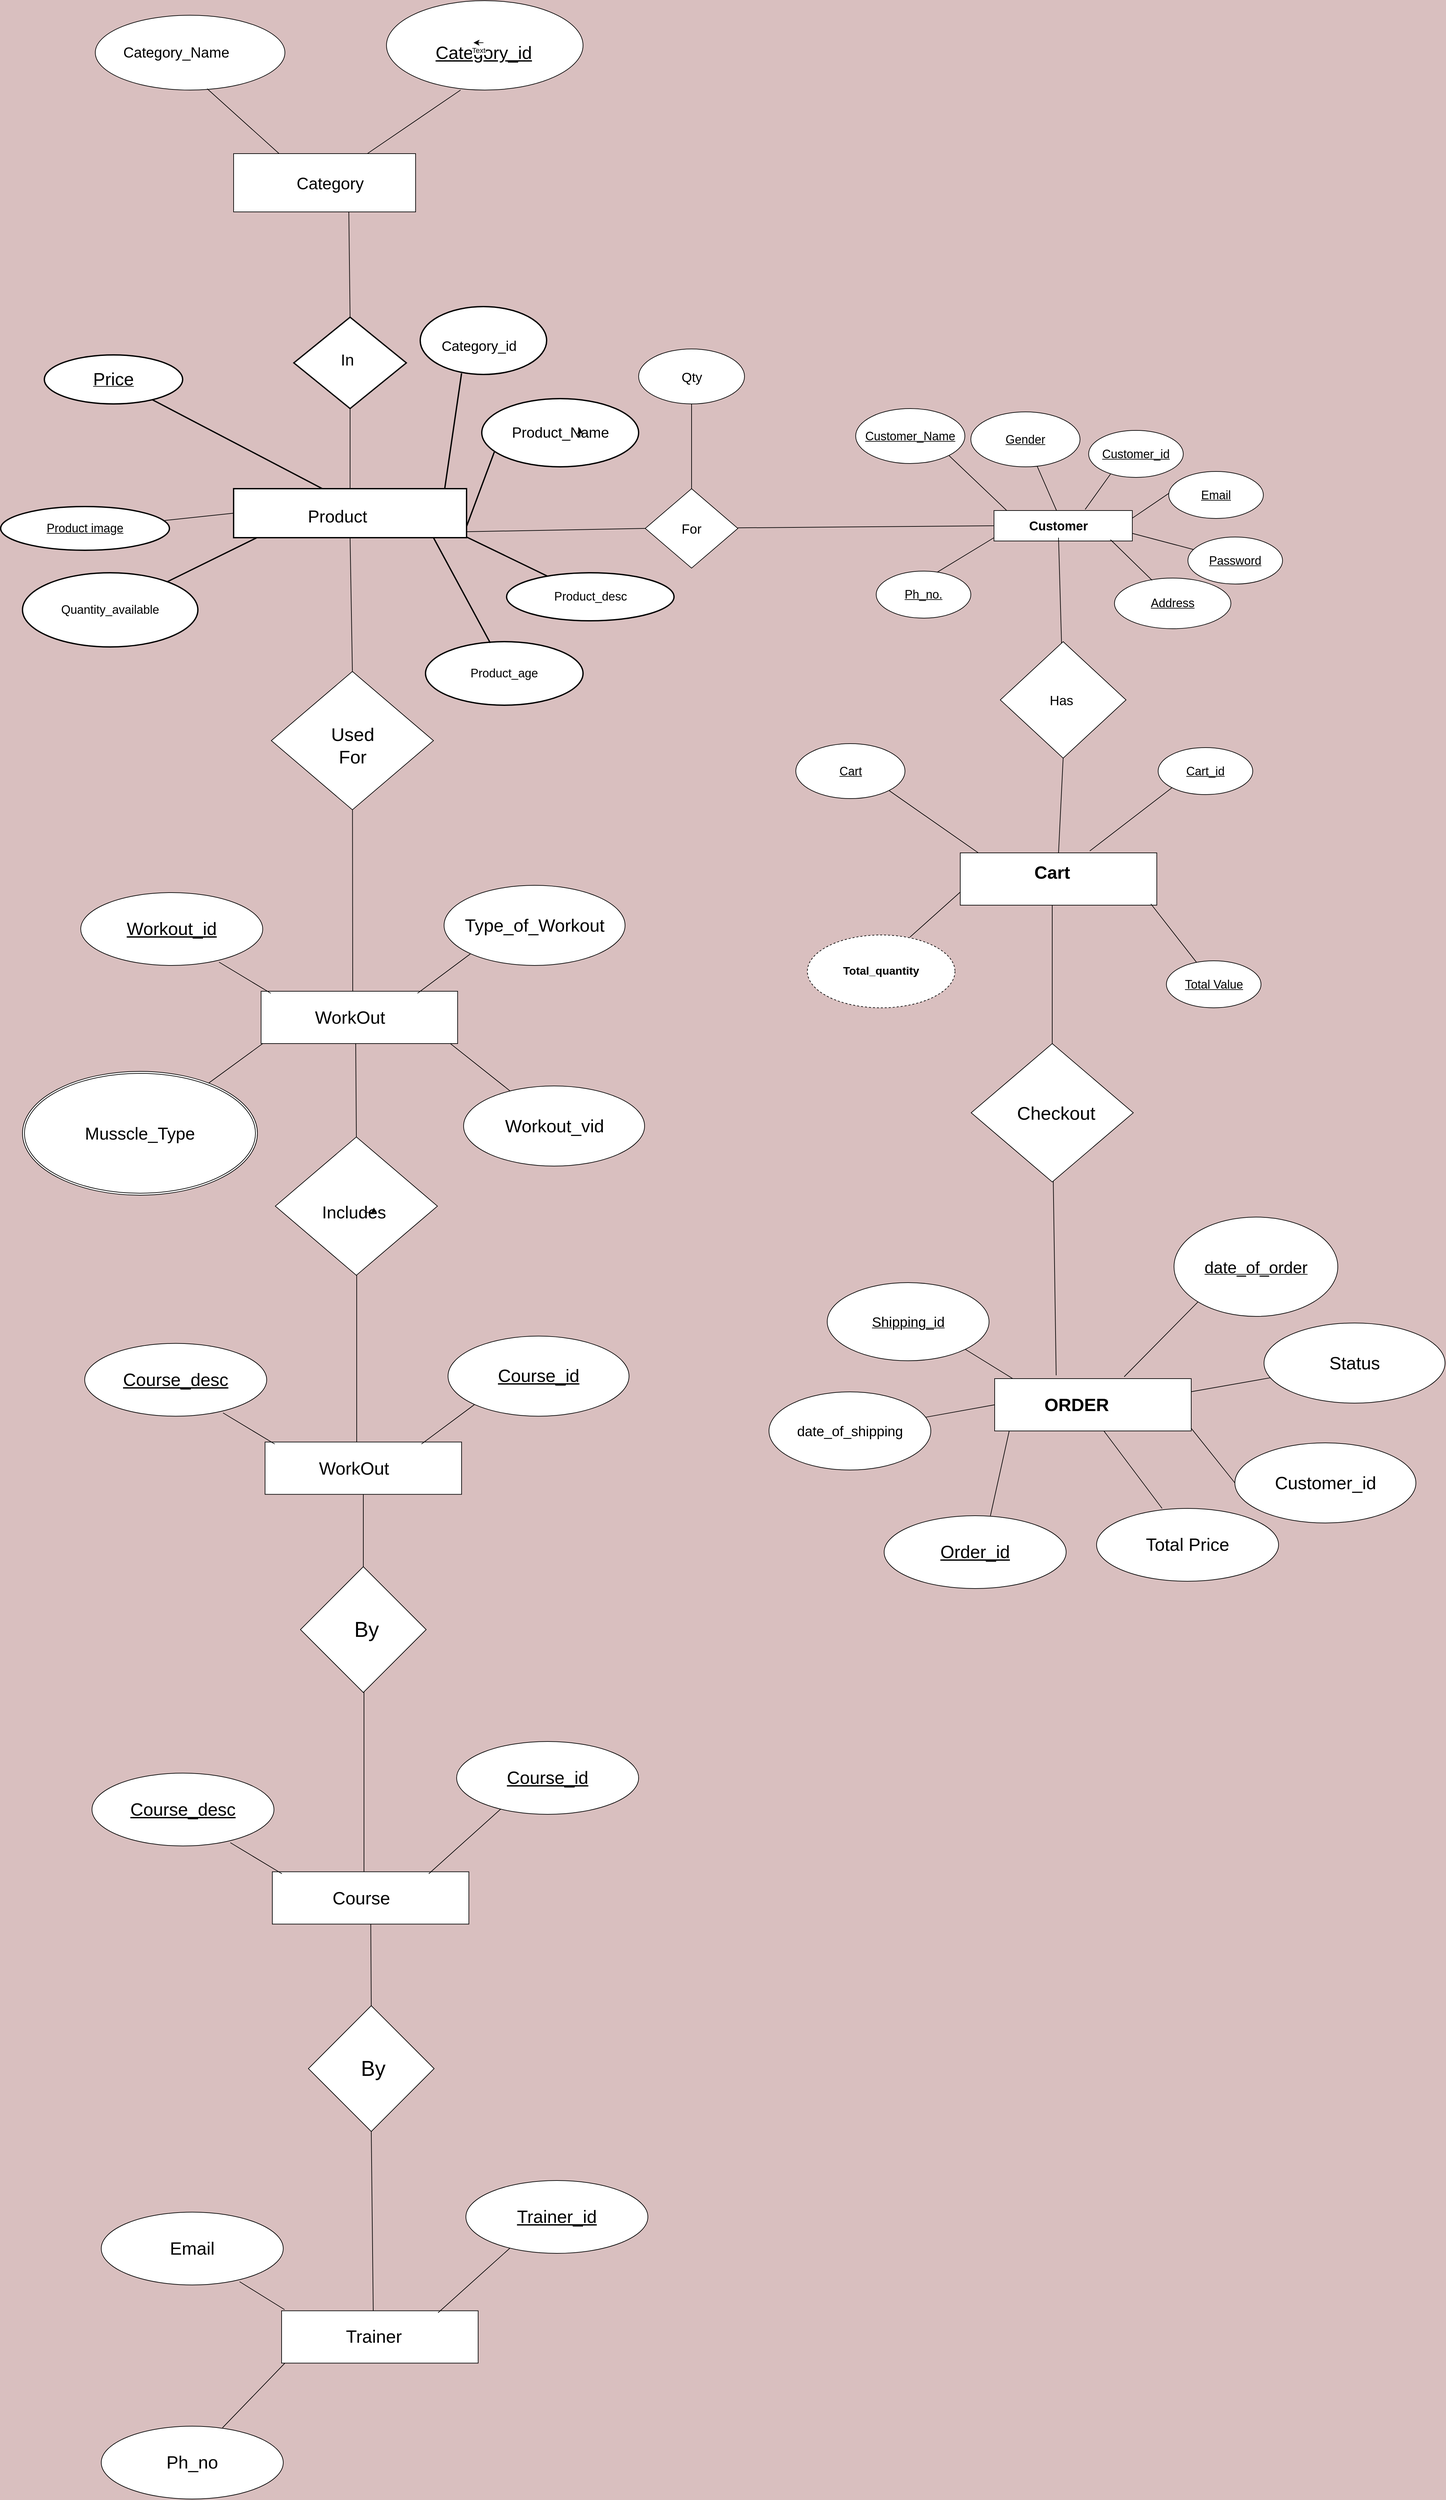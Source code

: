 <mxfile version="22.1.11" type="device">
  <diagram name="Page-1" id="nVAuIkVdtz75BhzgI3Mr">
    <mxGraphModel dx="4620" dy="3060" grid="1" gridSize="11" guides="1" tooltips="1" connect="1" arrows="1" fold="1" page="1" pageScale="1" pageWidth="850" pageHeight="1100" background="#d9bfbf" math="0" shadow="0">
      <root>
        <mxCell id="0" />
        <mxCell id="1" parent="0" />
        <mxCell id="G2uY5nKdv1Brf1s3O5Bl-3" value="" style="rounded=0;whiteSpace=wrap;html=1;strokeWidth=2;fontSize=18;" vertex="1" parent="1">
          <mxGeometry x="-880" y="330" width="352" height="74" as="geometry" />
        </mxCell>
        <mxCell id="G2uY5nKdv1Brf1s3O5Bl-4" value="&lt;font style=&quot;font-size: 26px;&quot;&gt;Product&lt;/font&gt;" style="text;html=1;strokeColor=none;fillColor=none;align=center;verticalAlign=middle;whiteSpace=wrap;rounded=0;strokeWidth=2;fontSize=18;" vertex="1" parent="1">
          <mxGeometry x="-758" y="352" width="70" height="40" as="geometry" />
        </mxCell>
        <mxCell id="G2uY5nKdv1Brf1s3O5Bl-6" value="" style="endArrow=none;html=1;rounded=0;entryX=0.327;entryY=0.983;entryDx=0;entryDy=0;entryPerimeter=0;strokeWidth=2;fontSize=18;" edge="1" parent="1" target="G2uY5nKdv1Brf1s3O5Bl-7">
          <mxGeometry width="50" height="50" relative="1" as="geometry">
            <mxPoint x="-561" y="330" as="sourcePoint" />
            <mxPoint x="-508.041" y="310.71" as="targetPoint" />
          </mxGeometry>
        </mxCell>
        <mxCell id="G2uY5nKdv1Brf1s3O5Bl-7" value="" style="ellipse;whiteSpace=wrap;html=1;strokeWidth=2;fontSize=18;" vertex="1" parent="1">
          <mxGeometry x="-598" y="55" width="191" height="102.5" as="geometry" />
        </mxCell>
        <mxCell id="G2uY5nKdv1Brf1s3O5Bl-8" value="&lt;font style=&quot;font-size: 21px;&quot;&gt;Category_id&lt;/font&gt;" style="text;html=1;strokeColor=none;fillColor=none;align=center;verticalAlign=middle;whiteSpace=wrap;rounded=0;strokeWidth=2;fontSize=18;" vertex="1" parent="1">
          <mxGeometry x="-539" y="99" width="60" height="30" as="geometry" />
        </mxCell>
        <mxCell id="G2uY5nKdv1Brf1s3O5Bl-9" value="" style="endArrow=none;html=1;rounded=0;entryX=0.08;entryY=0.782;entryDx=0;entryDy=0;entryPerimeter=0;strokeWidth=2;fontSize=18;" edge="1" parent="1" target="G2uY5nKdv1Brf1s3O5Bl-10">
          <mxGeometry width="50" height="50" relative="1" as="geometry">
            <mxPoint x="-528" y="387" as="sourcePoint" />
            <mxPoint x="-458" y="354" as="targetPoint" />
          </mxGeometry>
        </mxCell>
        <mxCell id="G2uY5nKdv1Brf1s3O5Bl-10" value="" style="ellipse;whiteSpace=wrap;html=1;strokeWidth=2;fontSize=18;" vertex="1" parent="1">
          <mxGeometry x="-505" y="194" width="237" height="103" as="geometry" />
        </mxCell>
        <mxCell id="G2uY5nKdv1Brf1s3O5Bl-11" value="&lt;font style=&quot;font-size: 22px;&quot;&gt;Product_Name&lt;/font&gt;" style="text;html=1;strokeColor=none;fillColor=none;align=center;verticalAlign=middle;whiteSpace=wrap;rounded=0;strokeWidth=2;fontSize=18;" vertex="1" parent="1">
          <mxGeometry x="-416.5" y="231.5" width="60" height="28" as="geometry" />
        </mxCell>
        <mxCell id="G2uY5nKdv1Brf1s3O5Bl-12" value="&lt;u style=&quot;&quot;&gt;&lt;font style=&quot;font-size: 27px;&quot;&gt;Price&lt;/font&gt;&lt;/u&gt;" style="ellipse;whiteSpace=wrap;html=1;strokeWidth=2;fontSize=18;" vertex="1" parent="1">
          <mxGeometry x="-1166" y="128" width="209" height="74" as="geometry" />
        </mxCell>
        <mxCell id="G2uY5nKdv1Brf1s3O5Bl-16" value="" style="endArrow=none;html=1;rounded=0;strokeWidth=2;fontSize=18;exitX=0.381;exitY=0;exitDx=0;exitDy=0;exitPerimeter=0;" edge="1" parent="1" source="G2uY5nKdv1Brf1s3O5Bl-3" target="G2uY5nKdv1Brf1s3O5Bl-12">
          <mxGeometry width="50" height="50" relative="1" as="geometry">
            <mxPoint x="-648" y="359" as="sourcePoint" />
            <mxPoint x="-658.021" y="299.0" as="targetPoint" />
          </mxGeometry>
        </mxCell>
        <mxCell id="G2uY5nKdv1Brf1s3O5Bl-18" value="" style="rhombus;whiteSpace=wrap;html=1;strokeWidth=2;fontSize=18;" vertex="1" parent="1">
          <mxGeometry x="-789" y="71" width="170" height="138" as="geometry" />
        </mxCell>
        <mxCell id="G2uY5nKdv1Brf1s3O5Bl-21" value="&lt;font style=&quot;font-size: 24px;&quot;&gt;In&lt;/font&gt;" style="text;html=1;strokeColor=none;fillColor=none;align=center;verticalAlign=middle;whiteSpace=wrap;rounded=0;strokeWidth=2;fontSize=18;" vertex="1" parent="1">
          <mxGeometry x="-858" y="99.5" width="300" height="73" as="geometry" />
        </mxCell>
        <mxCell id="G2uY5nKdv1Brf1s3O5Bl-22" value="" style="rounded=0;whiteSpace=wrap;html=1;fontSize=18;" vertex="1" parent="1">
          <mxGeometry x="-880" y="-176" width="275" height="88" as="geometry" />
        </mxCell>
        <mxCell id="G2uY5nKdv1Brf1s3O5Bl-23" value="&lt;font style=&quot;font-size: 25px;&quot;&gt;Category&lt;/font&gt;" style="text;html=1;strokeColor=none;fillColor=none;align=center;verticalAlign=middle;whiteSpace=wrap;rounded=0;fontSize=18;rotation=0;" vertex="1" parent="1">
          <mxGeometry x="-764" y="-147" width="60" height="30" as="geometry" />
        </mxCell>
        <mxCell id="G2uY5nKdv1Brf1s3O5Bl-26" value="" style="ellipse;whiteSpace=wrap;html=1;fontSize=18;" vertex="1" parent="1">
          <mxGeometry x="-649" y="-407" width="297" height="135" as="geometry" />
        </mxCell>
        <mxCell id="G2uY5nKdv1Brf1s3O5Bl-28" value="&lt;u style=&quot;font-size: 27px;&quot;&gt;Category_id&lt;/u&gt;" style="text;html=1;strokeColor=none;fillColor=none;align=center;verticalAlign=middle;whiteSpace=wrap;rounded=0;fontSize=27;" vertex="1" parent="1">
          <mxGeometry x="-532.5" y="-343.5" width="60" height="30" as="geometry" />
        </mxCell>
        <mxCell id="G2uY5nKdv1Brf1s3O5Bl-29" value="" style="ellipse;whiteSpace=wrap;html=1;fontSize=18;" vertex="1" parent="1">
          <mxGeometry x="-1089" y="-385" width="286.5" height="113" as="geometry" />
        </mxCell>
        <mxCell id="G2uY5nKdv1Brf1s3O5Bl-30" value="" style="endArrow=none;html=1;rounded=0;exitX=0.25;exitY=0;exitDx=0;exitDy=0;entryX=0.59;entryY=0.982;entryDx=0;entryDy=0;fontSize=18;entryPerimeter=0;" edge="1" parent="1" source="G2uY5nKdv1Brf1s3O5Bl-22" target="G2uY5nKdv1Brf1s3O5Bl-29">
          <mxGeometry width="50" height="50" relative="1" as="geometry">
            <mxPoint x="-703" y="109" as="sourcePoint" />
            <mxPoint x="-638" y="77" as="targetPoint" />
          </mxGeometry>
        </mxCell>
        <mxCell id="G2uY5nKdv1Brf1s3O5Bl-31" value="&lt;font style=&quot;font-size: 22px;&quot;&gt;Category_Name&lt;/font&gt;" style="text;html=1;strokeColor=none;fillColor=none;align=center;verticalAlign=middle;whiteSpace=wrap;rounded=0;fontSize=18;" vertex="1" parent="1">
          <mxGeometry x="-999" y="-347.5" width="65" height="38" as="geometry" />
        </mxCell>
        <mxCell id="G2uY5nKdv1Brf1s3O5Bl-32" value="&lt;u style=&quot;font-size: 18px;&quot;&gt;Product image&lt;/u&gt;" style="ellipse;whiteSpace=wrap;html=1;strokeWidth=2;fontSize=18;" vertex="1" parent="1">
          <mxGeometry x="-1232" y="357" width="255" height="66" as="geometry" />
        </mxCell>
        <mxCell id="G2uY5nKdv1Brf1s3O5Bl-36" value="Quantity_available" style="ellipse;whiteSpace=wrap;html=1;strokeWidth=2;fontSize=18;" vertex="1" parent="1">
          <mxGeometry x="-1199" y="457" width="265" height="112" as="geometry" />
        </mxCell>
        <mxCell id="G2uY5nKdv1Brf1s3O5Bl-37" value="" style="endArrow=none;html=1;rounded=0;entryX=0.1;entryY=1;entryDx=0;entryDy=0;entryPerimeter=0;strokeWidth=2;fontSize=18;" edge="1" parent="1" source="G2uY5nKdv1Brf1s3O5Bl-36" target="G2uY5nKdv1Brf1s3O5Bl-3">
          <mxGeometry width="50" height="50" relative="1" as="geometry">
            <mxPoint x="-607.98" y="465" as="sourcePoint" />
            <mxPoint x="-658.001" y="400.0" as="targetPoint" />
          </mxGeometry>
        </mxCell>
        <mxCell id="G2uY5nKdv1Brf1s3O5Bl-39" value="Product_age" style="ellipse;whiteSpace=wrap;html=1;strokeWidth=2;fontSize=18;" vertex="1" parent="1">
          <mxGeometry x="-590" y="561" width="238" height="96" as="geometry" />
        </mxCell>
        <mxCell id="G2uY5nKdv1Brf1s3O5Bl-40" value="" style="endArrow=none;html=1;rounded=0;exitX=0.411;exitY=0.02;exitDx=0;exitDy=0;exitPerimeter=0;strokeWidth=2;fontSize=18;" edge="1" parent="1" source="G2uY5nKdv1Brf1s3O5Bl-39">
          <mxGeometry width="50" height="50" relative="1" as="geometry">
            <mxPoint x="-578" y="440" as="sourcePoint" />
            <mxPoint x="-578" y="404" as="targetPoint" />
            <Array as="points" />
          </mxGeometry>
        </mxCell>
        <mxCell id="G2uY5nKdv1Brf1s3O5Bl-42" value="Product_desc" style="ellipse;whiteSpace=wrap;html=1;strokeWidth=2;fontSize=18;" vertex="1" parent="1">
          <mxGeometry x="-467.5" y="457" width="253" height="72.5" as="geometry" />
        </mxCell>
        <mxCell id="G2uY5nKdv1Brf1s3O5Bl-43" value="" style="endArrow=none;html=1;rounded=0;entryX=0.1;entryY=1;entryDx=0;entryDy=0;entryPerimeter=0;strokeWidth=2;fontSize=18;" edge="1" parent="1" source="G2uY5nKdv1Brf1s3O5Bl-42">
          <mxGeometry width="50" height="50" relative="1" as="geometry">
            <mxPoint x="-555" y="460" as="sourcePoint" />
            <mxPoint x="-528" y="403" as="targetPoint" />
          </mxGeometry>
        </mxCell>
        <mxCell id="G2uY5nKdv1Brf1s3O5Bl-44" value="" style="endArrow=none;html=1;rounded=0;entryX=0;entryY=0.5;entryDx=0;entryDy=0;" edge="1" parent="1" target="G2uY5nKdv1Brf1s3O5Bl-45">
          <mxGeometry width="50" height="50" relative="1" as="geometry">
            <mxPoint x="-528" y="395" as="sourcePoint" />
            <mxPoint x="-328" y="395" as="targetPoint" />
          </mxGeometry>
        </mxCell>
        <mxCell id="G2uY5nKdv1Brf1s3O5Bl-45" value="" style="rhombus;whiteSpace=wrap;html=1;" vertex="1" parent="1">
          <mxGeometry x="-258" y="330" width="140" height="120" as="geometry" />
        </mxCell>
        <mxCell id="G2uY5nKdv1Brf1s3O5Bl-47" value="&lt;font style=&quot;font-size: 20px;&quot;&gt;For&lt;/font&gt;" style="text;html=1;strokeColor=none;fillColor=none;align=center;verticalAlign=middle;whiteSpace=wrap;rounded=0;" vertex="1" parent="1">
          <mxGeometry x="-223" y="369.5" width="70" height="41" as="geometry" />
        </mxCell>
        <mxCell id="G2uY5nKdv1Brf1s3O5Bl-48" value="" style="endArrow=none;html=1;rounded=0;exitX=0.5;exitY=0;exitDx=0;exitDy=0;entryX=0.5;entryY=1;entryDx=0;entryDy=0;" edge="1" parent="1" source="G2uY5nKdv1Brf1s3O5Bl-45" target="G2uY5nKdv1Brf1s3O5Bl-49">
          <mxGeometry width="50" height="50" relative="1" as="geometry">
            <mxPoint x="-303.5" y="340" as="sourcePoint" />
            <mxPoint x="-303.5" y="280" as="targetPoint" />
          </mxGeometry>
        </mxCell>
        <mxCell id="G2uY5nKdv1Brf1s3O5Bl-49" value="" style="ellipse;whiteSpace=wrap;html=1;" vertex="1" parent="1">
          <mxGeometry x="-268" y="119" width="160" height="83" as="geometry" />
        </mxCell>
        <mxCell id="G2uY5nKdv1Brf1s3O5Bl-50" value="&lt;font style=&quot;font-size: 20px;&quot;&gt;Qty&lt;/font&gt;" style="text;html=1;strokeColor=none;fillColor=none;align=center;verticalAlign=middle;whiteSpace=wrap;rounded=0;" vertex="1" parent="1">
          <mxGeometry x="-214.5" y="148.5" width="53" height="24" as="geometry" />
        </mxCell>
        <mxCell id="G2uY5nKdv1Brf1s3O5Bl-51" value="" style="endArrow=none;html=1;rounded=0;entryX=0;entryY=0.5;entryDx=0;entryDy=0;" edge="1" parent="1" target="G2uY5nKdv1Brf1s3O5Bl-53">
          <mxGeometry width="50" height="50" relative="1" as="geometry">
            <mxPoint x="-118" y="389.17" as="sourcePoint" />
            <mxPoint x="132" y="389.17" as="targetPoint" />
          </mxGeometry>
        </mxCell>
        <mxCell id="G2uY5nKdv1Brf1s3O5Bl-53" value="" style="rounded=0;whiteSpace=wrap;html=1;" vertex="1" parent="1">
          <mxGeometry x="269" y="363" width="209" height="46" as="geometry" />
        </mxCell>
        <mxCell id="G2uY5nKdv1Brf1s3O5Bl-54" value="&lt;span style=&quot;font-size: 19px;&quot;&gt;&lt;b&gt;Customer&lt;/b&gt;&lt;/span&gt;" style="text;html=1;strokeColor=none;fillColor=none;align=center;verticalAlign=middle;whiteSpace=wrap;rounded=0;" vertex="1" parent="1">
          <mxGeometry x="299" y="369" width="135" height="35" as="geometry" />
        </mxCell>
        <mxCell id="G2uY5nKdv1Brf1s3O5Bl-55" value="" style="endArrow=none;html=1;rounded=0;exitX=0.659;exitY=-0.036;exitDx=0;exitDy=0;exitPerimeter=0;" edge="1" parent="1" source="G2uY5nKdv1Brf1s3O5Bl-53">
          <mxGeometry width="50" height="50" relative="1" as="geometry">
            <mxPoint x="369" y="369" as="sourcePoint" />
            <mxPoint x="445" y="308" as="targetPoint" />
          </mxGeometry>
        </mxCell>
        <mxCell id="G2uY5nKdv1Brf1s3O5Bl-56" value="" style="endArrow=none;html=1;rounded=0;entryX=0.284;entryY=0.08;entryDx=0;entryDy=0;entryPerimeter=0;exitX=1;exitY=0.25;exitDx=0;exitDy=0;" edge="1" parent="1" source="G2uY5nKdv1Brf1s3O5Bl-53" target="G2uY5nKdv1Brf1s3O5Bl-69">
          <mxGeometry width="50" height="50" relative="1" as="geometry">
            <mxPoint x="445" y="409" as="sourcePoint" />
            <mxPoint x="546" y="435" as="targetPoint" />
          </mxGeometry>
        </mxCell>
        <mxCell id="G2uY5nKdv1Brf1s3O5Bl-58" value="" style="endArrow=none;html=1;rounded=0;" edge="1" parent="1" source="G2uY5nKdv1Brf1s3O5Bl-53" target="G2uY5nKdv1Brf1s3O5Bl-67">
          <mxGeometry width="50" height="50" relative="1" as="geometry">
            <mxPoint x="279" y="364" as="sourcePoint" />
            <mxPoint x="280" y="297" as="targetPoint" />
          </mxGeometry>
        </mxCell>
        <mxCell id="G2uY5nKdv1Brf1s3O5Bl-59" value="&lt;u&gt;&lt;font style=&quot;font-size: 18px;&quot;&gt;Customer_Name&lt;/font&gt;&lt;/u&gt;" style="ellipse;whiteSpace=wrap;html=1;" vertex="1" parent="1">
          <mxGeometry x="60" y="209" width="165" height="83" as="geometry" />
        </mxCell>
        <mxCell id="G2uY5nKdv1Brf1s3O5Bl-60" value="" style="endArrow=none;html=1;rounded=0;exitX=0.092;exitY=0;exitDx=0;exitDy=0;exitPerimeter=0;entryX=1;entryY=1;entryDx=0;entryDy=0;" edge="1" parent="1" source="G2uY5nKdv1Brf1s3O5Bl-53" target="G2uY5nKdv1Brf1s3O5Bl-59">
          <mxGeometry width="50" height="50" relative="1" as="geometry">
            <mxPoint x="199" y="395" as="sourcePoint" />
            <mxPoint x="249" y="345" as="targetPoint" />
          </mxGeometry>
        </mxCell>
        <mxCell id="G2uY5nKdv1Brf1s3O5Bl-67" value="&lt;span style=&quot;font-size: 18px;&quot;&gt;&lt;u&gt;Gender&lt;/u&gt;&lt;/span&gt;" style="ellipse;whiteSpace=wrap;html=1;" vertex="1" parent="1">
          <mxGeometry x="234" y="214" width="165" height="83" as="geometry" />
        </mxCell>
        <mxCell id="G2uY5nKdv1Brf1s3O5Bl-68" value="&lt;span style=&quot;font-size: 18px;&quot;&gt;&lt;u&gt;Customer_id&lt;/u&gt;&lt;/span&gt;" style="ellipse;whiteSpace=wrap;html=1;" vertex="1" parent="1">
          <mxGeometry x="412" y="242" width="143" height="71" as="geometry" />
        </mxCell>
        <mxCell id="G2uY5nKdv1Brf1s3O5Bl-69" value="&lt;span style=&quot;font-size: 18px;&quot;&gt;&lt;u&gt;Email&lt;/u&gt;&lt;/span&gt;" style="ellipse;whiteSpace=wrap;html=1;" vertex="1" parent="1">
          <mxGeometry x="533" y="304" width="143" height="71" as="geometry" />
        </mxCell>
        <mxCell id="G2uY5nKdv1Brf1s3O5Bl-70" value="&lt;span style=&quot;font-size: 18px;&quot;&gt;&lt;u&gt;Password&lt;/u&gt;&lt;/span&gt;" style="ellipse;whiteSpace=wrap;html=1;" vertex="1" parent="1">
          <mxGeometry x="562" y="403" width="143" height="71" as="geometry" />
        </mxCell>
        <mxCell id="G2uY5nKdv1Brf1s3O5Bl-71" value="" style="endArrow=none;html=1;rounded=0;exitX=1;exitY=0.75;exitDx=0;exitDy=0;" edge="1" parent="1" source="G2uY5nKdv1Brf1s3O5Bl-53" target="G2uY5nKdv1Brf1s3O5Bl-70">
          <mxGeometry width="50" height="50" relative="1" as="geometry">
            <mxPoint x="456" y="407" as="sourcePoint" />
            <mxPoint x="555" y="358.5" as="targetPoint" />
          </mxGeometry>
        </mxCell>
        <mxCell id="G2uY5nKdv1Brf1s3O5Bl-72" value="&lt;span style=&quot;font-size: 18px;&quot;&gt;&lt;u&gt;Ph_no.&lt;/u&gt;&lt;/span&gt;" style="ellipse;whiteSpace=wrap;html=1;" vertex="1" parent="1">
          <mxGeometry x="91" y="454.5" width="143" height="71" as="geometry" />
        </mxCell>
        <mxCell id="G2uY5nKdv1Brf1s3O5Bl-73" value="" style="endArrow=none;html=1;rounded=0;entryX=1;entryY=1;entryDx=0;entryDy=0;exitX=0.643;exitY=0.026;exitDx=0;exitDy=0;exitPerimeter=0;" edge="1" parent="1" source="G2uY5nKdv1Brf1s3O5Bl-72">
          <mxGeometry width="50" height="50" relative="1" as="geometry">
            <mxPoint x="232.148" y="456.498" as="sourcePoint" />
            <mxPoint x="269" y="404" as="targetPoint" />
          </mxGeometry>
        </mxCell>
        <mxCell id="G2uY5nKdv1Brf1s3O5Bl-74" value="&lt;span style=&quot;font-size: 18px;&quot;&gt;&lt;u&gt;Address&lt;/u&gt;&lt;/span&gt;" style="ellipse;whiteSpace=wrap;html=1;" vertex="1" parent="1">
          <mxGeometry x="451" y="465" width="176" height="76.5" as="geometry" />
        </mxCell>
        <mxCell id="G2uY5nKdv1Brf1s3O5Bl-75" value="" style="endArrow=none;html=1;rounded=0;" edge="1" parent="1">
          <mxGeometry width="50" height="50" relative="1" as="geometry">
            <mxPoint x="507.894" y="468.368" as="sourcePoint" />
            <mxPoint x="445" y="407" as="targetPoint" />
          </mxGeometry>
        </mxCell>
        <mxCell id="G2uY5nKdv1Brf1s3O5Bl-78" value="" style="rhombus;whiteSpace=wrap;html=1;" vertex="1" parent="1">
          <mxGeometry x="278.5" y="561" width="190" height="176" as="geometry" />
        </mxCell>
        <mxCell id="G2uY5nKdv1Brf1s3O5Bl-79" value="&lt;span style=&quot;font-size: 20px;&quot;&gt;Has&lt;/span&gt;" style="text;html=1;strokeColor=none;fillColor=none;align=center;verticalAlign=middle;whiteSpace=wrap;rounded=0;" vertex="1" parent="1">
          <mxGeometry x="335.5" y="628.5" width="70" height="41" as="geometry" />
        </mxCell>
        <mxCell id="G2uY5nKdv1Brf1s3O5Bl-81" value="" style="rounded=0;whiteSpace=wrap;html=1;" vertex="1" parent="1">
          <mxGeometry x="218" y="880" width="297" height="79" as="geometry" />
        </mxCell>
        <mxCell id="G2uY5nKdv1Brf1s3O5Bl-83" value="" style="endArrow=none;html=1;rounded=0;exitX=0.659;exitY=-0.036;exitDx=0;exitDy=0;exitPerimeter=0;entryX=0;entryY=1;entryDx=0;entryDy=0;" edge="1" parent="1" source="G2uY5nKdv1Brf1s3O5Bl-81" target="G2uY5nKdv1Brf1s3O5Bl-89">
          <mxGeometry width="50" height="50" relative="1" as="geometry">
            <mxPoint x="207" y="897" as="sourcePoint" />
            <mxPoint x="283" y="836" as="targetPoint" />
          </mxGeometry>
        </mxCell>
        <mxCell id="G2uY5nKdv1Brf1s3O5Bl-86" value="&lt;span style=&quot;font-size: 18px;&quot;&gt;&lt;u&gt;Cart&lt;/u&gt;&lt;/span&gt;" style="ellipse;whiteSpace=wrap;html=1;" vertex="1" parent="1">
          <mxGeometry x="-30.5" y="715" width="165" height="83" as="geometry" />
        </mxCell>
        <mxCell id="G2uY5nKdv1Brf1s3O5Bl-87" value="" style="endArrow=none;html=1;rounded=0;exitX=0.092;exitY=0;exitDx=0;exitDy=0;exitPerimeter=0;entryX=1;entryY=1;entryDx=0;entryDy=0;" edge="1" parent="1" source="G2uY5nKdv1Brf1s3O5Bl-81" target="G2uY5nKdv1Brf1s3O5Bl-86">
          <mxGeometry width="50" height="50" relative="1" as="geometry">
            <mxPoint x="37" y="923" as="sourcePoint" />
            <mxPoint x="87" y="873" as="targetPoint" />
          </mxGeometry>
        </mxCell>
        <mxCell id="G2uY5nKdv1Brf1s3O5Bl-89" value="&lt;span style=&quot;font-size: 18px;&quot;&gt;&lt;u&gt;Cart_id&lt;/u&gt;&lt;/span&gt;" style="ellipse;whiteSpace=wrap;html=1;" vertex="1" parent="1">
          <mxGeometry x="517" y="721" width="143" height="71" as="geometry" />
        </mxCell>
        <mxCell id="G2uY5nKdv1Brf1s3O5Bl-100" value="" style="endArrow=none;html=1;rounded=0;entryX=0.5;entryY=1;entryDx=0;entryDy=0;exitX=0.5;exitY=0;exitDx=0;exitDy=0;" edge="1" parent="1" source="G2uY5nKdv1Brf1s3O5Bl-81" target="G2uY5nKdv1Brf1s3O5Bl-78">
          <mxGeometry width="50" height="50" relative="1" as="geometry">
            <mxPoint x="352" y="858" as="sourcePoint" />
            <mxPoint x="182" y="737" as="targetPoint" />
          </mxGeometry>
        </mxCell>
        <mxCell id="G2uY5nKdv1Brf1s3O5Bl-101" value="&lt;b&gt;&lt;font style=&quot;font-size: 17px;&quot;&gt;Total_quantity&lt;/font&gt;&lt;/b&gt;" style="ellipse;whiteSpace=wrap;html=1;align=center;dashed=1;" vertex="1" parent="1">
          <mxGeometry x="-13" y="1004" width="223" height="110" as="geometry" />
        </mxCell>
        <mxCell id="G2uY5nKdv1Brf1s3O5Bl-102" value="" style="endArrow=none;html=1;rounded=0;exitX=0.695;exitY=0.03;exitDx=0;exitDy=0;exitPerimeter=0;entryX=0;entryY=0.75;entryDx=0;entryDy=0;" edge="1" parent="1" source="G2uY5nKdv1Brf1s3O5Bl-101" target="G2uY5nKdv1Brf1s3O5Bl-81">
          <mxGeometry width="50" height="50" relative="1" as="geometry">
            <mxPoint x="205" y="977" as="sourcePoint" />
            <mxPoint x="154" y="904" as="targetPoint" />
          </mxGeometry>
        </mxCell>
        <mxCell id="G2uY5nKdv1Brf1s3O5Bl-104" value="&lt;span style=&quot;font-size: 18px;&quot;&gt;&lt;u&gt;Total Value&lt;/u&gt;&lt;/span&gt;" style="ellipse;whiteSpace=wrap;html=1;" vertex="1" parent="1">
          <mxGeometry x="529.5" y="1043" width="143" height="71" as="geometry" />
        </mxCell>
        <mxCell id="G2uY5nKdv1Brf1s3O5Bl-105" value="" style="rhombus;whiteSpace=wrap;html=1;" vertex="1" parent="1">
          <mxGeometry x="234.5" y="1168" width="245" height="209" as="geometry" />
        </mxCell>
        <mxCell id="G2uY5nKdv1Brf1s3O5Bl-106" value="" style="endArrow=none;html=1;rounded=0;exitX=0.5;exitY=0;exitDx=0;exitDy=0;" edge="1" parent="1" source="G2uY5nKdv1Brf1s3O5Bl-105" target="G2uY5nKdv1Brf1s3O5Bl-82">
          <mxGeometry width="50" height="50" relative="1" as="geometry">
            <mxPoint x="235.5" y="1056" as="sourcePoint" />
            <mxPoint x="253" y="902" as="targetPoint" />
          </mxGeometry>
        </mxCell>
        <mxCell id="G2uY5nKdv1Brf1s3O5Bl-108" value="&lt;font style=&quot;font-size: 28px;&quot;&gt;Checkout&lt;/font&gt;" style="text;html=1;strokeColor=none;fillColor=none;align=center;verticalAlign=middle;whiteSpace=wrap;rounded=0;" vertex="1" parent="1">
          <mxGeometry x="308" y="1256" width="110" height="33" as="geometry" />
        </mxCell>
        <mxCell id="G2uY5nKdv1Brf1s3O5Bl-110" value="" style="rounded=0;whiteSpace=wrap;html=1;" vertex="1" parent="1">
          <mxGeometry x="270" y="1674" width="297" height="79" as="geometry" />
        </mxCell>
        <mxCell id="G2uY5nKdv1Brf1s3O5Bl-111" value="&lt;span style=&quot;font-size: 27px;&quot;&gt;&lt;b&gt;ORDER&lt;/b&gt;&lt;/span&gt;" style="text;html=1;strokeColor=none;fillColor=none;align=center;verticalAlign=middle;whiteSpace=wrap;rounded=0;" vertex="1" parent="1">
          <mxGeometry x="261.5" y="1664" width="264" height="99" as="geometry" />
        </mxCell>
        <mxCell id="G2uY5nKdv1Brf1s3O5Bl-112" value="" style="endArrow=none;html=1;rounded=0;exitX=0.659;exitY=-0.036;exitDx=0;exitDy=0;exitPerimeter=0;entryX=0;entryY=1;entryDx=0;entryDy=0;" edge="1" parent="1" source="G2uY5nKdv1Brf1s3O5Bl-110" target="G2uY5nKdv1Brf1s3O5Bl-115">
          <mxGeometry width="50" height="50" relative="1" as="geometry">
            <mxPoint x="334" y="1746" as="sourcePoint" />
            <mxPoint x="410" y="1685" as="targetPoint" />
          </mxGeometry>
        </mxCell>
        <mxCell id="G2uY5nKdv1Brf1s3O5Bl-113" value="&lt;u style=&quot;&quot;&gt;&lt;font style=&quot;font-size: 21px;&quot;&gt;Shipping_id&lt;/font&gt;&lt;/u&gt;" style="ellipse;whiteSpace=wrap;html=1;" vertex="1" parent="1">
          <mxGeometry x="17" y="1529" width="244.5" height="118" as="geometry" />
        </mxCell>
        <mxCell id="G2uY5nKdv1Brf1s3O5Bl-114" value="" style="endArrow=none;html=1;rounded=0;exitX=0.092;exitY=0;exitDx=0;exitDy=0;exitPerimeter=0;entryX=1;entryY=1;entryDx=0;entryDy=0;" edge="1" parent="1" source="G2uY5nKdv1Brf1s3O5Bl-110" target="G2uY5nKdv1Brf1s3O5Bl-113">
          <mxGeometry width="50" height="50" relative="1" as="geometry">
            <mxPoint x="164" y="1772" as="sourcePoint" />
            <mxPoint x="214" y="1722" as="targetPoint" />
          </mxGeometry>
        </mxCell>
        <mxCell id="G2uY5nKdv1Brf1s3O5Bl-115" value="&lt;u style=&quot;&quot;&gt;&lt;font style=&quot;font-size: 25px;&quot;&gt;date_of_order&lt;/font&gt;&lt;/u&gt;" style="ellipse;whiteSpace=wrap;html=1;" vertex="1" parent="1">
          <mxGeometry x="541" y="1430" width="247.5" height="150" as="geometry" />
        </mxCell>
        <mxCell id="G2uY5nKdv1Brf1s3O5Bl-116" value="" style="endArrow=none;html=1;rounded=0;exitX=0.313;exitY=-0.063;exitDx=0;exitDy=0;exitPerimeter=0;" edge="1" parent="1" source="G2uY5nKdv1Brf1s3O5Bl-110" target="G2uY5nKdv1Brf1s3O5Bl-105">
          <mxGeometry width="50" height="50" relative="1" as="geometry">
            <mxPoint x="143" y="1636" as="sourcePoint" />
            <mxPoint x="248" y="1551" as="targetPoint" />
          </mxGeometry>
        </mxCell>
        <mxCell id="G2uY5nKdv1Brf1s3O5Bl-118" value="" style="endArrow=none;html=1;rounded=0;entryX=1;entryY=1;entryDx=0;entryDy=0;" edge="1" parent="1">
          <mxGeometry width="50" height="50" relative="1" as="geometry">
            <mxPoint x="263.541" y="1881.211" as="sourcePoint" />
            <mxPoint x="292" y="1753" as="targetPoint" />
          </mxGeometry>
        </mxCell>
        <mxCell id="G2uY5nKdv1Brf1s3O5Bl-120" value="&lt;font style=&quot;font-size: 27px;&quot;&gt;Status&lt;/font&gt;" style="ellipse;whiteSpace=wrap;html=1;" vertex="1" parent="1">
          <mxGeometry x="677" y="1590" width="273.5" height="121" as="geometry" />
        </mxCell>
        <mxCell id="G2uY5nKdv1Brf1s3O5Bl-122" value="" style="endArrow=none;html=1;rounded=0;exitX=1;exitY=0.25;exitDx=0;exitDy=0;" edge="1" parent="1" source="G2uY5nKdv1Brf1s3O5Bl-110" target="G2uY5nKdv1Brf1s3O5Bl-120">
          <mxGeometry width="50" height="50" relative="1" as="geometry">
            <mxPoint x="567" y="1741" as="sourcePoint" />
            <mxPoint x="678" y="1628" as="targetPoint" />
          </mxGeometry>
        </mxCell>
        <mxCell id="G2uY5nKdv1Brf1s3O5Bl-123" value="&lt;span style=&quot;font-size: 27px;&quot;&gt;Customer_id&lt;/span&gt;" style="ellipse;whiteSpace=wrap;html=1;" vertex="1" parent="1">
          <mxGeometry x="633" y="1771" width="273.5" height="121" as="geometry" />
        </mxCell>
        <mxCell id="G2uY5nKdv1Brf1s3O5Bl-124" value="" style="endArrow=none;html=1;rounded=0;exitX=0;exitY=0.5;exitDx=0;exitDy=0;entryX=0;entryY=1;entryDx=0;entryDy=0;" edge="1" parent="1" source="G2uY5nKdv1Brf1s3O5Bl-123">
          <mxGeometry width="50" height="50" relative="1" as="geometry">
            <mxPoint x="456" y="1862" as="sourcePoint" />
            <mxPoint x="567" y="1749" as="targetPoint" />
          </mxGeometry>
        </mxCell>
        <mxCell id="G2uY5nKdv1Brf1s3O5Bl-125" value="" style="endArrow=none;html=1;rounded=0;entryX=0;entryY=1;entryDx=0;entryDy=0;" edge="1" parent="1">
          <mxGeometry width="50" height="50" relative="1" as="geometry">
            <mxPoint x="523" y="1870" as="sourcePoint" />
            <mxPoint x="435" y="1753" as="targetPoint" />
          </mxGeometry>
        </mxCell>
        <mxCell id="G2uY5nKdv1Brf1s3O5Bl-126" value="&lt;span style=&quot;font-size: 27px;&quot;&gt;Total Price&lt;/span&gt;" style="ellipse;whiteSpace=wrap;html=1;" vertex="1" parent="1">
          <mxGeometry x="424" y="1870" width="275" height="110" as="geometry" />
        </mxCell>
        <mxCell id="G2uY5nKdv1Brf1s3O5Bl-127" value="&lt;span style=&quot;font-size: 27px;&quot;&gt;&lt;u&gt;Order_id&lt;/u&gt;&lt;/span&gt;" style="ellipse;whiteSpace=wrap;html=1;" vertex="1" parent="1">
          <mxGeometry x="103" y="1881" width="275" height="110" as="geometry" />
        </mxCell>
        <mxCell id="G2uY5nKdv1Brf1s3O5Bl-128" value="&lt;span style=&quot;font-size: 21px;&quot;&gt;date_of_shipping&lt;/span&gt;" style="ellipse;whiteSpace=wrap;html=1;" vertex="1" parent="1">
          <mxGeometry x="-71" y="1694" width="244.5" height="118" as="geometry" />
        </mxCell>
        <mxCell id="G2uY5nKdv1Brf1s3O5Bl-131" value="" style="endArrow=none;html=1;rounded=0;entryX=0;entryY=0.5;entryDx=0;entryDy=0;" edge="1" parent="1" source="G2uY5nKdv1Brf1s3O5Bl-128" target="G2uY5nKdv1Brf1s3O5Bl-110">
          <mxGeometry width="50" height="50" relative="1" as="geometry">
            <mxPoint x="237" y="1810" as="sourcePoint" />
            <mxPoint x="287" y="1760" as="targetPoint" />
          </mxGeometry>
        </mxCell>
        <mxCell id="G2uY5nKdv1Brf1s3O5Bl-132" value="" style="endArrow=none;html=1;rounded=0;entryX=0.973;entryY=0.318;entryDx=0;entryDy=0;entryPerimeter=0;exitX=0;exitY=0.5;exitDx=0;exitDy=0;" edge="1" parent="1" source="G2uY5nKdv1Brf1s3O5Bl-3" target="G2uY5nKdv1Brf1s3O5Bl-32">
          <mxGeometry width="50" height="50" relative="1" as="geometry">
            <mxPoint x="-715" y="413" as="sourcePoint" />
            <mxPoint x="-665" y="363" as="targetPoint" />
          </mxGeometry>
        </mxCell>
        <mxCell id="G2uY5nKdv1Brf1s3O5Bl-140" style="edgeStyle=orthogonalEdgeStyle;rounded=0;orthogonalLoop=1;jettySize=auto;html=1;exitX=0.5;exitY=0;exitDx=0;exitDy=0;entryX=0.25;entryY=0;entryDx=0;entryDy=0;" edge="1" parent="1" source="G2uY5nKdv1Brf1s3O5Bl-28" target="G2uY5nKdv1Brf1s3O5Bl-28">
          <mxGeometry relative="1" as="geometry" />
        </mxCell>
        <mxCell id="G2uY5nKdv1Brf1s3O5Bl-141" value="Text" style="edgeLabel;html=1;align=center;verticalAlign=middle;resizable=0;points=[];" vertex="1" connectable="0" parent="G2uY5nKdv1Brf1s3O5Bl-140">
          <mxGeometry x="-0.067" y="11" relative="1" as="geometry">
            <mxPoint x="-1" as="offset" />
          </mxGeometry>
        </mxCell>
        <mxCell id="G2uY5nKdv1Brf1s3O5Bl-142" value="" style="endArrow=none;html=1;rounded=0;entryX=0.633;entryY=1;entryDx=0;entryDy=0;fontSize=18;exitX=0.5;exitY=0;exitDx=0;exitDy=0;entryPerimeter=0;" edge="1" parent="1" source="G2uY5nKdv1Brf1s3O5Bl-18" target="G2uY5nKdv1Brf1s3O5Bl-22">
          <mxGeometry width="50" height="50" relative="1" as="geometry">
            <mxPoint x="-527" y="120" as="sourcePoint" />
            <mxPoint x="-651" y="-290" as="targetPoint" />
          </mxGeometry>
        </mxCell>
        <mxCell id="G2uY5nKdv1Brf1s3O5Bl-149" value="" style="endArrow=none;html=1;rounded=0;exitX=0.5;exitY=1;exitDx=0;exitDy=0;" edge="1" parent="1" source="G2uY5nKdv1Brf1s3O5Bl-18">
          <mxGeometry width="50" height="50" relative="1" as="geometry">
            <mxPoint x="-715" y="215" as="sourcePoint" />
            <mxPoint x="-704" y="330" as="targetPoint" />
          </mxGeometry>
        </mxCell>
        <mxCell id="G2uY5nKdv1Brf1s3O5Bl-151" style="edgeStyle=orthogonalEdgeStyle;rounded=0;orthogonalLoop=1;jettySize=auto;html=1;exitX=1;exitY=0.75;exitDx=0;exitDy=0;entryX=1;entryY=0.25;entryDx=0;entryDy=0;" edge="1" parent="1" source="G2uY5nKdv1Brf1s3O5Bl-11" target="G2uY5nKdv1Brf1s3O5Bl-11">
          <mxGeometry relative="1" as="geometry" />
        </mxCell>
        <mxCell id="G2uY5nKdv1Brf1s3O5Bl-155" value="" style="endArrow=none;html=1;rounded=0;entryX=0.377;entryY=1;entryDx=0;entryDy=0;entryPerimeter=0;" edge="1" parent="1" source="G2uY5nKdv1Brf1s3O5Bl-22" target="G2uY5nKdv1Brf1s3O5Bl-26">
          <mxGeometry width="50" height="50" relative="1" as="geometry">
            <mxPoint x="-715" y="6" as="sourcePoint" />
            <mxPoint x="-665" y="-44" as="targetPoint" />
          </mxGeometry>
        </mxCell>
        <mxCell id="G2uY5nKdv1Brf1s3O5Bl-167" value="" style="rhombus;whiteSpace=wrap;html=1;" vertex="1" parent="1">
          <mxGeometry x="-823" y="606" width="245" height="209" as="geometry" />
        </mxCell>
        <mxCell id="G2uY5nKdv1Brf1s3O5Bl-168" value="" style="endArrow=none;html=1;rounded=0;exitX=0.5;exitY=0;exitDx=0;exitDy=0;entryX=0.5;entryY=1;entryDx=0;entryDy=0;" edge="1" parent="1" source="G2uY5nKdv1Brf1s3O5Bl-167" target="G2uY5nKdv1Brf1s3O5Bl-3">
          <mxGeometry width="50" height="50" relative="1" as="geometry">
            <mxPoint x="-752" y="1000" as="sourcePoint" />
            <mxPoint x="-734.5" y="846" as="targetPoint" />
          </mxGeometry>
        </mxCell>
        <mxCell id="G2uY5nKdv1Brf1s3O5Bl-169" value="&lt;span style=&quot;font-size: 28px;&quot;&gt;Used For&lt;/span&gt;" style="text;html=1;strokeColor=none;fillColor=none;align=center;verticalAlign=middle;whiteSpace=wrap;rounded=0;" vertex="1" parent="1">
          <mxGeometry x="-755.5" y="701.5" width="110" height="33" as="geometry" />
        </mxCell>
        <mxCell id="G2uY5nKdv1Brf1s3O5Bl-170" value="" style="rounded=0;whiteSpace=wrap;html=1;" vertex="1" parent="1">
          <mxGeometry x="-838.5" y="1089" width="297" height="79" as="geometry" />
        </mxCell>
        <mxCell id="G2uY5nKdv1Brf1s3O5Bl-176" value="" style="endArrow=none;html=1;rounded=0;" edge="1" parent="1" target="G2uY5nKdv1Brf1s3O5Bl-167">
          <mxGeometry width="50" height="50" relative="1" as="geometry">
            <mxPoint x="-700" y="1089" as="sourcePoint" />
            <mxPoint x="-739.5" y="1495" as="targetPoint" />
          </mxGeometry>
        </mxCell>
        <mxCell id="G2uY5nKdv1Brf1s3O5Bl-178" value="&lt;span style=&quot;font-size: 27px;&quot;&gt;Type_of_Workout&lt;/span&gt;" style="ellipse;whiteSpace=wrap;html=1;" vertex="1" parent="1">
          <mxGeometry x="-562" y="929" width="273.5" height="121" as="geometry" />
        </mxCell>
        <mxCell id="G2uY5nKdv1Brf1s3O5Bl-180" value="&lt;span style=&quot;font-size: 27px;&quot;&gt;Workout_vid&lt;/span&gt;" style="ellipse;whiteSpace=wrap;html=1;" vertex="1" parent="1">
          <mxGeometry x="-532.5" y="1232" width="273.5" height="121" as="geometry" />
        </mxCell>
        <mxCell id="G2uY5nKdv1Brf1s3O5Bl-184" value="&lt;span style=&quot;font-size: 27px;&quot;&gt;&lt;u&gt;Workout_id&lt;/u&gt;&lt;/span&gt;" style="ellipse;whiteSpace=wrap;html=1;" vertex="1" parent="1">
          <mxGeometry x="-1111" y="940" width="275" height="110" as="geometry" />
        </mxCell>
        <mxCell id="G2uY5nKdv1Brf1s3O5Bl-188" value="&lt;font style=&quot;font-size: 27px;&quot;&gt;WorkOut&lt;/font&gt;" style="text;html=1;strokeColor=none;fillColor=none;align=center;verticalAlign=middle;whiteSpace=wrap;rounded=0;" vertex="1" parent="1">
          <mxGeometry x="-825" y="1114" width="242" height="30" as="geometry" />
        </mxCell>
        <mxCell id="G2uY5nKdv1Brf1s3O5Bl-190" value="" style="endArrow=none;html=1;rounded=0;entryX=0.049;entryY=0.038;entryDx=0;entryDy=0;entryPerimeter=0;" edge="1" parent="1" target="G2uY5nKdv1Brf1s3O5Bl-170">
          <mxGeometry width="50" height="50" relative="1" as="geometry">
            <mxPoint x="-902" y="1045" as="sourcePoint" />
            <mxPoint x="-1006" y="924" as="targetPoint" />
          </mxGeometry>
        </mxCell>
        <mxCell id="G2uY5nKdv1Brf1s3O5Bl-191" value="&lt;font style=&quot;font-size: 26px;&quot;&gt;Musscle_Type&lt;/font&gt;" style="ellipse;shape=doubleEllipse;margin=3;whiteSpace=wrap;html=1;align=center;" vertex="1" parent="1">
          <mxGeometry x="-1199" y="1210" width="355" height="187" as="geometry" />
        </mxCell>
        <mxCell id="G2uY5nKdv1Brf1s3O5Bl-192" value="" style="endArrow=none;html=1;rounded=0;" edge="1" parent="1" source="G2uY5nKdv1Brf1s3O5Bl-191">
          <mxGeometry relative="1" as="geometry">
            <mxPoint x="-996" y="1168" as="sourcePoint" />
            <mxPoint x="-836" y="1168" as="targetPoint" />
          </mxGeometry>
        </mxCell>
        <mxCell id="G2uY5nKdv1Brf1s3O5Bl-193" value="" style="endArrow=none;html=1;rounded=0;entryX=0;entryY=1;entryDx=0;entryDy=0;exitX=0.796;exitY=0.038;exitDx=0;exitDy=0;exitPerimeter=0;" edge="1" parent="1" source="G2uY5nKdv1Brf1s3O5Bl-170" target="G2uY5nKdv1Brf1s3O5Bl-178">
          <mxGeometry relative="1" as="geometry">
            <mxPoint x="-693" y="1133" as="sourcePoint" />
            <mxPoint x="-533" y="1133" as="targetPoint" />
          </mxGeometry>
        </mxCell>
        <mxCell id="G2uY5nKdv1Brf1s3O5Bl-194" value="" style="endArrow=none;html=1;rounded=0;exitX=0.796;exitY=0.038;exitDx=0;exitDy=0;exitPerimeter=0;" edge="1" parent="1" target="G2uY5nKdv1Brf1s3O5Bl-180">
          <mxGeometry relative="1" as="geometry">
            <mxPoint x="-552.5" y="1168" as="sourcePoint" />
            <mxPoint x="-472.5" y="1108" as="targetPoint" />
          </mxGeometry>
        </mxCell>
        <mxCell id="G2uY5nKdv1Brf1s3O5Bl-195" value="&lt;span style=&quot;font-size: 28px;&quot;&gt;Used For&lt;/span&gt;" style="text;html=1;strokeColor=none;fillColor=none;align=center;verticalAlign=middle;whiteSpace=wrap;rounded=0;" vertex="1" parent="1">
          <mxGeometry x="-749.5" y="1382.25" width="110" height="33" as="geometry" />
        </mxCell>
        <mxCell id="G2uY5nKdv1Brf1s3O5Bl-196" value="" style="rounded=0;whiteSpace=wrap;html=1;" vertex="1" parent="1">
          <mxGeometry x="-832.5" y="1769.75" width="297" height="79" as="geometry" />
        </mxCell>
        <mxCell id="G2uY5nKdv1Brf1s3O5Bl-197" value="" style="endArrow=none;html=1;rounded=0;" edge="1" parent="1">
          <mxGeometry width="50" height="50" relative="1" as="geometry">
            <mxPoint x="-694" y="1769.75" as="sourcePoint" />
            <mxPoint x="-694" y="1495.75" as="targetPoint" />
          </mxGeometry>
        </mxCell>
        <mxCell id="G2uY5nKdv1Brf1s3O5Bl-198" value="&lt;span style=&quot;font-size: 27px;&quot;&gt;&lt;u&gt;Course_id&lt;/u&gt;&lt;/span&gt;" style="ellipse;whiteSpace=wrap;html=1;" vertex="1" parent="1">
          <mxGeometry x="-556" y="1609.75" width="273.5" height="121" as="geometry" />
        </mxCell>
        <mxCell id="G2uY5nKdv1Brf1s3O5Bl-200" value="&lt;span style=&quot;font-size: 27px;&quot;&gt;&lt;u&gt;Course_desc&lt;/u&gt;&lt;/span&gt;" style="ellipse;whiteSpace=wrap;html=1;" vertex="1" parent="1">
          <mxGeometry x="-1105" y="1620.75" width="275" height="110" as="geometry" />
        </mxCell>
        <mxCell id="G2uY5nKdv1Brf1s3O5Bl-201" value="&lt;font style=&quot;font-size: 27px;&quot;&gt;WorkOut&lt;/font&gt;" style="text;html=1;strokeColor=none;fillColor=none;align=center;verticalAlign=middle;whiteSpace=wrap;rounded=0;" vertex="1" parent="1">
          <mxGeometry x="-819" y="1794.75" width="242" height="30" as="geometry" />
        </mxCell>
        <mxCell id="G2uY5nKdv1Brf1s3O5Bl-202" value="" style="endArrow=none;html=1;rounded=0;entryX=0.049;entryY=0.038;entryDx=0;entryDy=0;entryPerimeter=0;" edge="1" parent="1" target="G2uY5nKdv1Brf1s3O5Bl-196">
          <mxGeometry width="50" height="50" relative="1" as="geometry">
            <mxPoint x="-896" y="1725.75" as="sourcePoint" />
            <mxPoint x="-1000" y="1604.75" as="targetPoint" />
          </mxGeometry>
        </mxCell>
        <mxCell id="G2uY5nKdv1Brf1s3O5Bl-205" value="" style="endArrow=none;html=1;rounded=0;entryX=0;entryY=1;entryDx=0;entryDy=0;exitX=0.796;exitY=0.038;exitDx=0;exitDy=0;exitPerimeter=0;" edge="1" parent="1" source="G2uY5nKdv1Brf1s3O5Bl-196" target="G2uY5nKdv1Brf1s3O5Bl-198">
          <mxGeometry relative="1" as="geometry">
            <mxPoint x="-687" y="1813.75" as="sourcePoint" />
            <mxPoint x="-527" y="1813.75" as="targetPoint" />
          </mxGeometry>
        </mxCell>
        <mxCell id="G2uY5nKdv1Brf1s3O5Bl-207" value="" style="endArrow=none;html=1;rounded=0;exitX=0.5;exitY=0;exitDx=0;exitDy=0;" edge="1" parent="1" source="G2uY5nKdv1Brf1s3O5Bl-208">
          <mxGeometry width="50" height="50" relative="1" as="geometry">
            <mxPoint x="-695" y="1331" as="sourcePoint" />
            <mxPoint x="-695.5" y="1168" as="targetPoint" />
          </mxGeometry>
        </mxCell>
        <mxCell id="G2uY5nKdv1Brf1s3O5Bl-208" value="" style="rhombus;whiteSpace=wrap;html=1;" vertex="1" parent="1">
          <mxGeometry x="-817" y="1309" width="245" height="209" as="geometry" />
        </mxCell>
        <mxCell id="G2uY5nKdv1Brf1s3O5Bl-209" value="&lt;font style=&quot;font-size: 26px;&quot;&gt;Includes&lt;/font&gt;" style="text;html=1;strokeColor=none;fillColor=none;align=center;verticalAlign=middle;whiteSpace=wrap;rounded=0;" vertex="1" parent="1">
          <mxGeometry x="-728" y="1408" width="60" height="30" as="geometry" />
        </mxCell>
        <mxCell id="G2uY5nKdv1Brf1s3O5Bl-210" style="edgeStyle=orthogonalEdgeStyle;rounded=0;orthogonalLoop=1;jettySize=auto;html=1;entryX=1;entryY=0.25;entryDx=0;entryDy=0;" edge="1" parent="1" target="G2uY5nKdv1Brf1s3O5Bl-209">
          <mxGeometry relative="1" as="geometry">
            <mxPoint x="-682" y="1423" as="sourcePoint" />
          </mxGeometry>
        </mxCell>
        <mxCell id="G2uY5nKdv1Brf1s3O5Bl-212" value="" style="rounded=0;whiteSpace=wrap;html=1;" vertex="1" parent="1">
          <mxGeometry x="-821.5" y="2418.75" width="297" height="79" as="geometry" />
        </mxCell>
        <mxCell id="G2uY5nKdv1Brf1s3O5Bl-213" value="" style="endArrow=none;html=1;rounded=0;" edge="1" parent="1">
          <mxGeometry width="50" height="50" relative="1" as="geometry">
            <mxPoint x="-683" y="2418.75" as="sourcePoint" />
            <mxPoint x="-683" y="2144.75" as="targetPoint" />
          </mxGeometry>
        </mxCell>
        <mxCell id="G2uY5nKdv1Brf1s3O5Bl-214" value="&lt;span style=&quot;font-size: 27px;&quot;&gt;&lt;u&gt;Course_desc&lt;/u&gt;&lt;/span&gt;" style="ellipse;whiteSpace=wrap;html=1;" vertex="1" parent="1">
          <mxGeometry x="-1094" y="2269.75" width="275" height="110" as="geometry" />
        </mxCell>
        <mxCell id="G2uY5nKdv1Brf1s3O5Bl-215" value="&lt;span style=&quot;font-size: 27px;&quot;&gt;Course&lt;/span&gt;" style="text;html=1;strokeColor=none;fillColor=none;align=center;verticalAlign=middle;whiteSpace=wrap;rounded=0;" vertex="1" parent="1">
          <mxGeometry x="-808" y="2443.75" width="242" height="30" as="geometry" />
        </mxCell>
        <mxCell id="G2uY5nKdv1Brf1s3O5Bl-216" value="" style="endArrow=none;html=1;rounded=0;entryX=0.049;entryY=0.038;entryDx=0;entryDy=0;entryPerimeter=0;" edge="1" parent="1" target="G2uY5nKdv1Brf1s3O5Bl-212">
          <mxGeometry width="50" height="50" relative="1" as="geometry">
            <mxPoint x="-885" y="2374.75" as="sourcePoint" />
            <mxPoint x="-989" y="2253.75" as="targetPoint" />
          </mxGeometry>
        </mxCell>
        <mxCell id="G2uY5nKdv1Brf1s3O5Bl-217" value="" style="endArrow=none;html=1;rounded=0;exitX=0.796;exitY=0.038;exitDx=0;exitDy=0;exitPerimeter=0;" edge="1" parent="1" source="G2uY5nKdv1Brf1s3O5Bl-212">
          <mxGeometry relative="1" as="geometry">
            <mxPoint x="-676" y="2462.75" as="sourcePoint" />
            <mxPoint x="-473" y="2321" as="targetPoint" />
          </mxGeometry>
        </mxCell>
        <mxCell id="G2uY5nKdv1Brf1s3O5Bl-225" value="" style="rhombus;whiteSpace=wrap;html=1;" vertex="1" parent="1">
          <mxGeometry x="-779" y="1958" width="190" height="190" as="geometry" />
        </mxCell>
        <mxCell id="G2uY5nKdv1Brf1s3O5Bl-228" value="" style="endArrow=none;html=1;rounded=0;entryX=0.5;entryY=1;entryDx=0;entryDy=0;exitX=0.5;exitY=0;exitDx=0;exitDy=0;" edge="1" parent="1" source="G2uY5nKdv1Brf1s3O5Bl-225" target="G2uY5nKdv1Brf1s3O5Bl-196">
          <mxGeometry width="50" height="50" relative="1" as="geometry">
            <mxPoint x="-638" y="2107" as="sourcePoint" />
            <mxPoint x="-588" y="2057" as="targetPoint" />
          </mxGeometry>
        </mxCell>
        <mxCell id="G2uY5nKdv1Brf1s3O5Bl-229" value="&lt;font style=&quot;font-size: 32px;&quot;&gt;By&lt;/font&gt;" style="text;html=1;strokeColor=none;fillColor=none;align=center;verticalAlign=middle;whiteSpace=wrap;rounded=0;fontSize=32;" vertex="1" parent="1">
          <mxGeometry x="-709" y="2038" width="60" height="30" as="geometry" />
        </mxCell>
        <mxCell id="G2uY5nKdv1Brf1s3O5Bl-231" value="&lt;span style=&quot;font-size: 27px;&quot;&gt;&lt;u&gt;Course_id&lt;/u&gt;&lt;/span&gt;" style="ellipse;whiteSpace=wrap;html=1;" vertex="1" parent="1">
          <mxGeometry x="-543" y="2222" width="275" height="110" as="geometry" />
        </mxCell>
        <mxCell id="G2uY5nKdv1Brf1s3O5Bl-242" value="" style="rounded=0;whiteSpace=wrap;html=1;" vertex="1" parent="1">
          <mxGeometry x="-807.5" y="3081.75" width="297" height="79" as="geometry" />
        </mxCell>
        <mxCell id="G2uY5nKdv1Brf1s3O5Bl-243" value="" style="endArrow=none;html=1;rounded=0;entryX=0.5;entryY=1;entryDx=0;entryDy=0;" edge="1" parent="1" target="G2uY5nKdv1Brf1s3O5Bl-248">
          <mxGeometry width="50" height="50" relative="1" as="geometry">
            <mxPoint x="-669" y="3081.75" as="sourcePoint" />
            <mxPoint x="-669" y="2807.75" as="targetPoint" />
          </mxGeometry>
        </mxCell>
        <mxCell id="G2uY5nKdv1Brf1s3O5Bl-244" value="&lt;span style=&quot;font-size: 27px;&quot;&gt;Email&lt;/span&gt;" style="ellipse;whiteSpace=wrap;html=1;" vertex="1" parent="1">
          <mxGeometry x="-1080" y="2932.75" width="275" height="110" as="geometry" />
        </mxCell>
        <mxCell id="G2uY5nKdv1Brf1s3O5Bl-245" value="&lt;span style=&quot;font-size: 27px;&quot;&gt;Trainer&lt;/span&gt;" style="text;html=1;strokeColor=none;fillColor=none;align=center;verticalAlign=middle;whiteSpace=wrap;rounded=0;" vertex="1" parent="1">
          <mxGeometry x="-789" y="3106.25" width="242" height="30" as="geometry" />
        </mxCell>
        <mxCell id="G2uY5nKdv1Brf1s3O5Bl-246" value="" style="endArrow=none;html=1;rounded=0;" edge="1" parent="1">
          <mxGeometry width="50" height="50" relative="1" as="geometry">
            <mxPoint x="-871" y="3037.75" as="sourcePoint" />
            <mxPoint x="-803" y="3080" as="targetPoint" />
          </mxGeometry>
        </mxCell>
        <mxCell id="G2uY5nKdv1Brf1s3O5Bl-247" value="" style="endArrow=none;html=1;rounded=0;exitX=0.796;exitY=0.038;exitDx=0;exitDy=0;exitPerimeter=0;" edge="1" parent="1" source="G2uY5nKdv1Brf1s3O5Bl-242">
          <mxGeometry relative="1" as="geometry">
            <mxPoint x="-662" y="3125.75" as="sourcePoint" />
            <mxPoint x="-459" y="2984" as="targetPoint" />
          </mxGeometry>
        </mxCell>
        <mxCell id="G2uY5nKdv1Brf1s3O5Bl-248" value="" style="rhombus;whiteSpace=wrap;html=1;" vertex="1" parent="1">
          <mxGeometry x="-767" y="2621" width="190" height="190" as="geometry" />
        </mxCell>
        <mxCell id="G2uY5nKdv1Brf1s3O5Bl-249" value="&lt;font style=&quot;font-size: 32px;&quot;&gt;By&lt;/font&gt;" style="text;html=1;strokeColor=none;fillColor=none;align=center;verticalAlign=middle;whiteSpace=wrap;rounded=0;fontSize=32;" vertex="1" parent="1">
          <mxGeometry x="-699.5" y="2701" width="60" height="30" as="geometry" />
        </mxCell>
        <mxCell id="G2uY5nKdv1Brf1s3O5Bl-251" value="&lt;span style=&quot;font-size: 27px;&quot;&gt;&lt;u&gt;Trainer_id&lt;/u&gt;&lt;/span&gt;" style="ellipse;whiteSpace=wrap;html=1;" vertex="1" parent="1">
          <mxGeometry x="-529" y="2885" width="275" height="110" as="geometry" />
        </mxCell>
        <mxCell id="G2uY5nKdv1Brf1s3O5Bl-252" value="" style="endArrow=none;html=1;rounded=0;exitX=0.5;exitY=0;exitDx=0;exitDy=0;" edge="1" parent="1" source="G2uY5nKdv1Brf1s3O5Bl-248" target="G2uY5nKdv1Brf1s3O5Bl-212">
          <mxGeometry width="50" height="50" relative="1" as="geometry">
            <mxPoint x="-671" y="2629" as="sourcePoint" />
            <mxPoint x="-679.59" y="2497.75" as="targetPoint" />
          </mxGeometry>
        </mxCell>
        <mxCell id="G2uY5nKdv1Brf1s3O5Bl-253" value="&lt;span style=&quot;font-size: 27px;&quot;&gt;Ph_no&lt;/span&gt;" style="ellipse;whiteSpace=wrap;html=1;" vertex="1" parent="1">
          <mxGeometry x="-1080" y="3256" width="275" height="110" as="geometry" />
        </mxCell>
        <mxCell id="G2uY5nKdv1Brf1s3O5Bl-254" value="" style="endArrow=none;html=1;rounded=0;exitX=0.666;exitY=0.023;exitDx=0;exitDy=0;exitPerimeter=0;" edge="1" parent="1" source="G2uY5nKdv1Brf1s3O5Bl-253">
          <mxGeometry relative="1" as="geometry">
            <mxPoint x="-914.5" y="3261.75" as="sourcePoint" />
            <mxPoint x="-802.5" y="3160.75" as="targetPoint" />
          </mxGeometry>
        </mxCell>
        <mxCell id="G2uY5nKdv1Brf1s3O5Bl-255" value="" style="endArrow=none;html=1;rounded=0;entryX=0.5;entryY=1;entryDx=0;entryDy=0;" edge="1" parent="1" source="G2uY5nKdv1Brf1s3O5Bl-78" target="G2uY5nKdv1Brf1s3O5Bl-54">
          <mxGeometry width="50" height="50" relative="1" as="geometry">
            <mxPoint x="110" y="578" as="sourcePoint" />
            <mxPoint x="160" y="528" as="targetPoint" />
          </mxGeometry>
        </mxCell>
        <mxCell id="G2uY5nKdv1Brf1s3O5Bl-256" value="" style="endArrow=none;html=1;rounded=0;" edge="1" parent="1" source="G2uY5nKdv1Brf1s3O5Bl-104">
          <mxGeometry width="50" height="50" relative="1" as="geometry">
            <mxPoint x="396" y="977" as="sourcePoint" />
            <mxPoint x="506" y="957" as="targetPoint" />
          </mxGeometry>
        </mxCell>
        <mxCell id="G2uY5nKdv1Brf1s3O5Bl-82" value="&lt;b style=&quot;&quot;&gt;&lt;font style=&quot;font-size: 27px;&quot;&gt;Cart&lt;/font&gt;&lt;/b&gt;" style="text;html=1;strokeColor=none;fillColor=none;align=center;verticalAlign=middle;whiteSpace=wrap;rounded=0;" vertex="1" parent="1">
          <mxGeometry x="225" y="860" width="264" height="99" as="geometry" />
        </mxCell>
      </root>
    </mxGraphModel>
  </diagram>
</mxfile>
